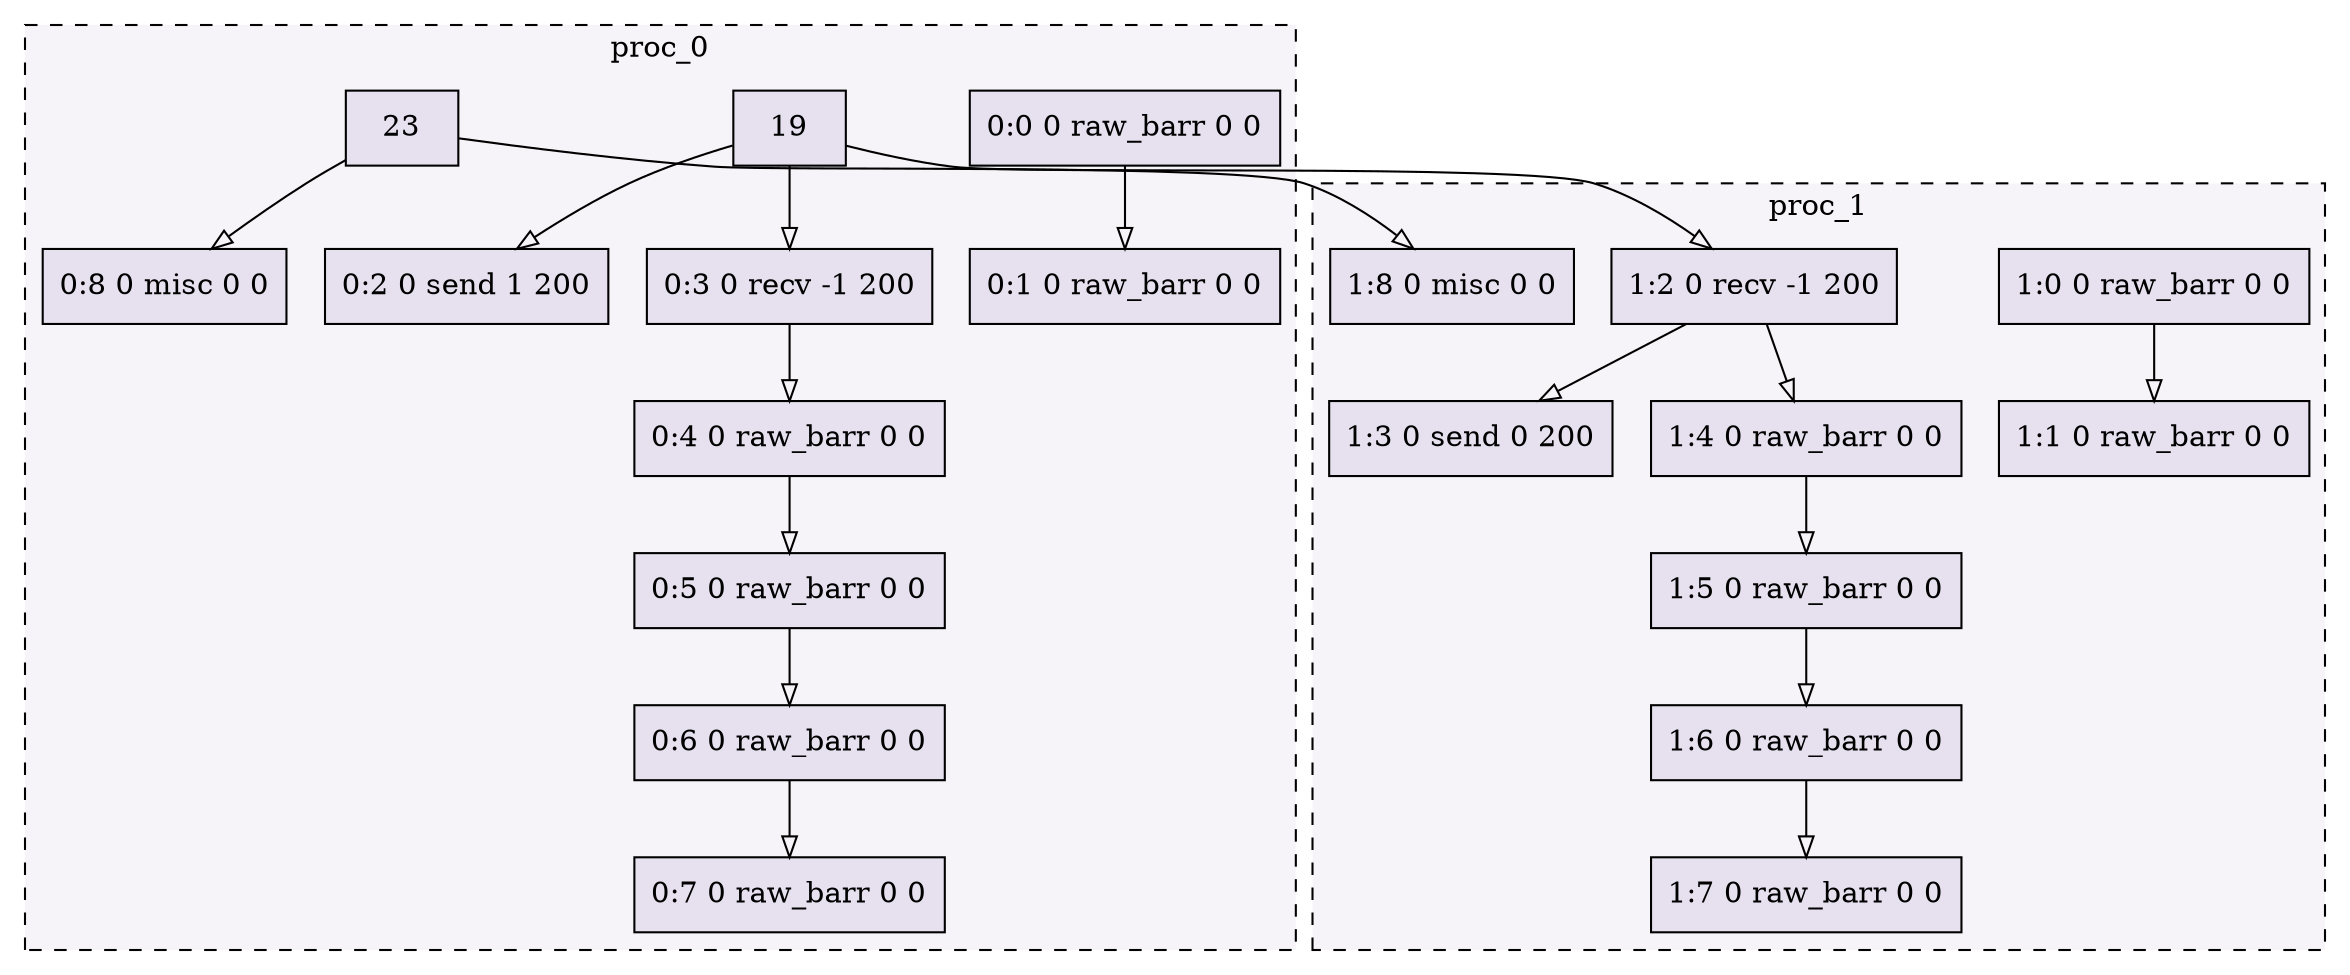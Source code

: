digraph{node[shape=record style=filled colorscheme=purd9 fillcolor=2];subgraph cluster0{style=dashed;colorscheme=purd9;bgcolor=1;edge[arrowhead=empty];label=proc_0;0[label="0:0 0 raw_barr 0 0"];1[label="0:1 0 raw_barr 0 0"];2[label="0:2 0 send 1 200"];3[label="0:3 0 recv -1 200"];4[label="0:4 0 raw_barr 0 0"];5[label="0:5 0 raw_barr 0 0"];6[label="0:6 0 raw_barr 0 0"];7[label="0:7 0 raw_barr 0 0"];8[label="0:8 0 misc 0 0"];0->1;19->2;19->3;3->4;4->5;5->6;6->7;23->8;}subgraph cluster1{style=dashed;colorscheme=purd9;bgcolor=1;edge[arrowhead=empty];label=proc_1;9[label="1:0 0 raw_barr 0 0"];10[label="1:1 0 raw_barr 0 0"];11[label="1:2 0 recv -1 200"];12[label="1:3 0 send 0 200"];13[label="1:4 0 raw_barr 0 0"];14[label="1:5 0 raw_barr 0 0"];15[label="1:6 0 raw_barr 0 0"];16[label="1:7 0 raw_barr 0 0"];17[label="1:8 0 misc 0 0"];9->10;19->11;11->12;11->13;13->14;14->15;15->16;23->17;}}